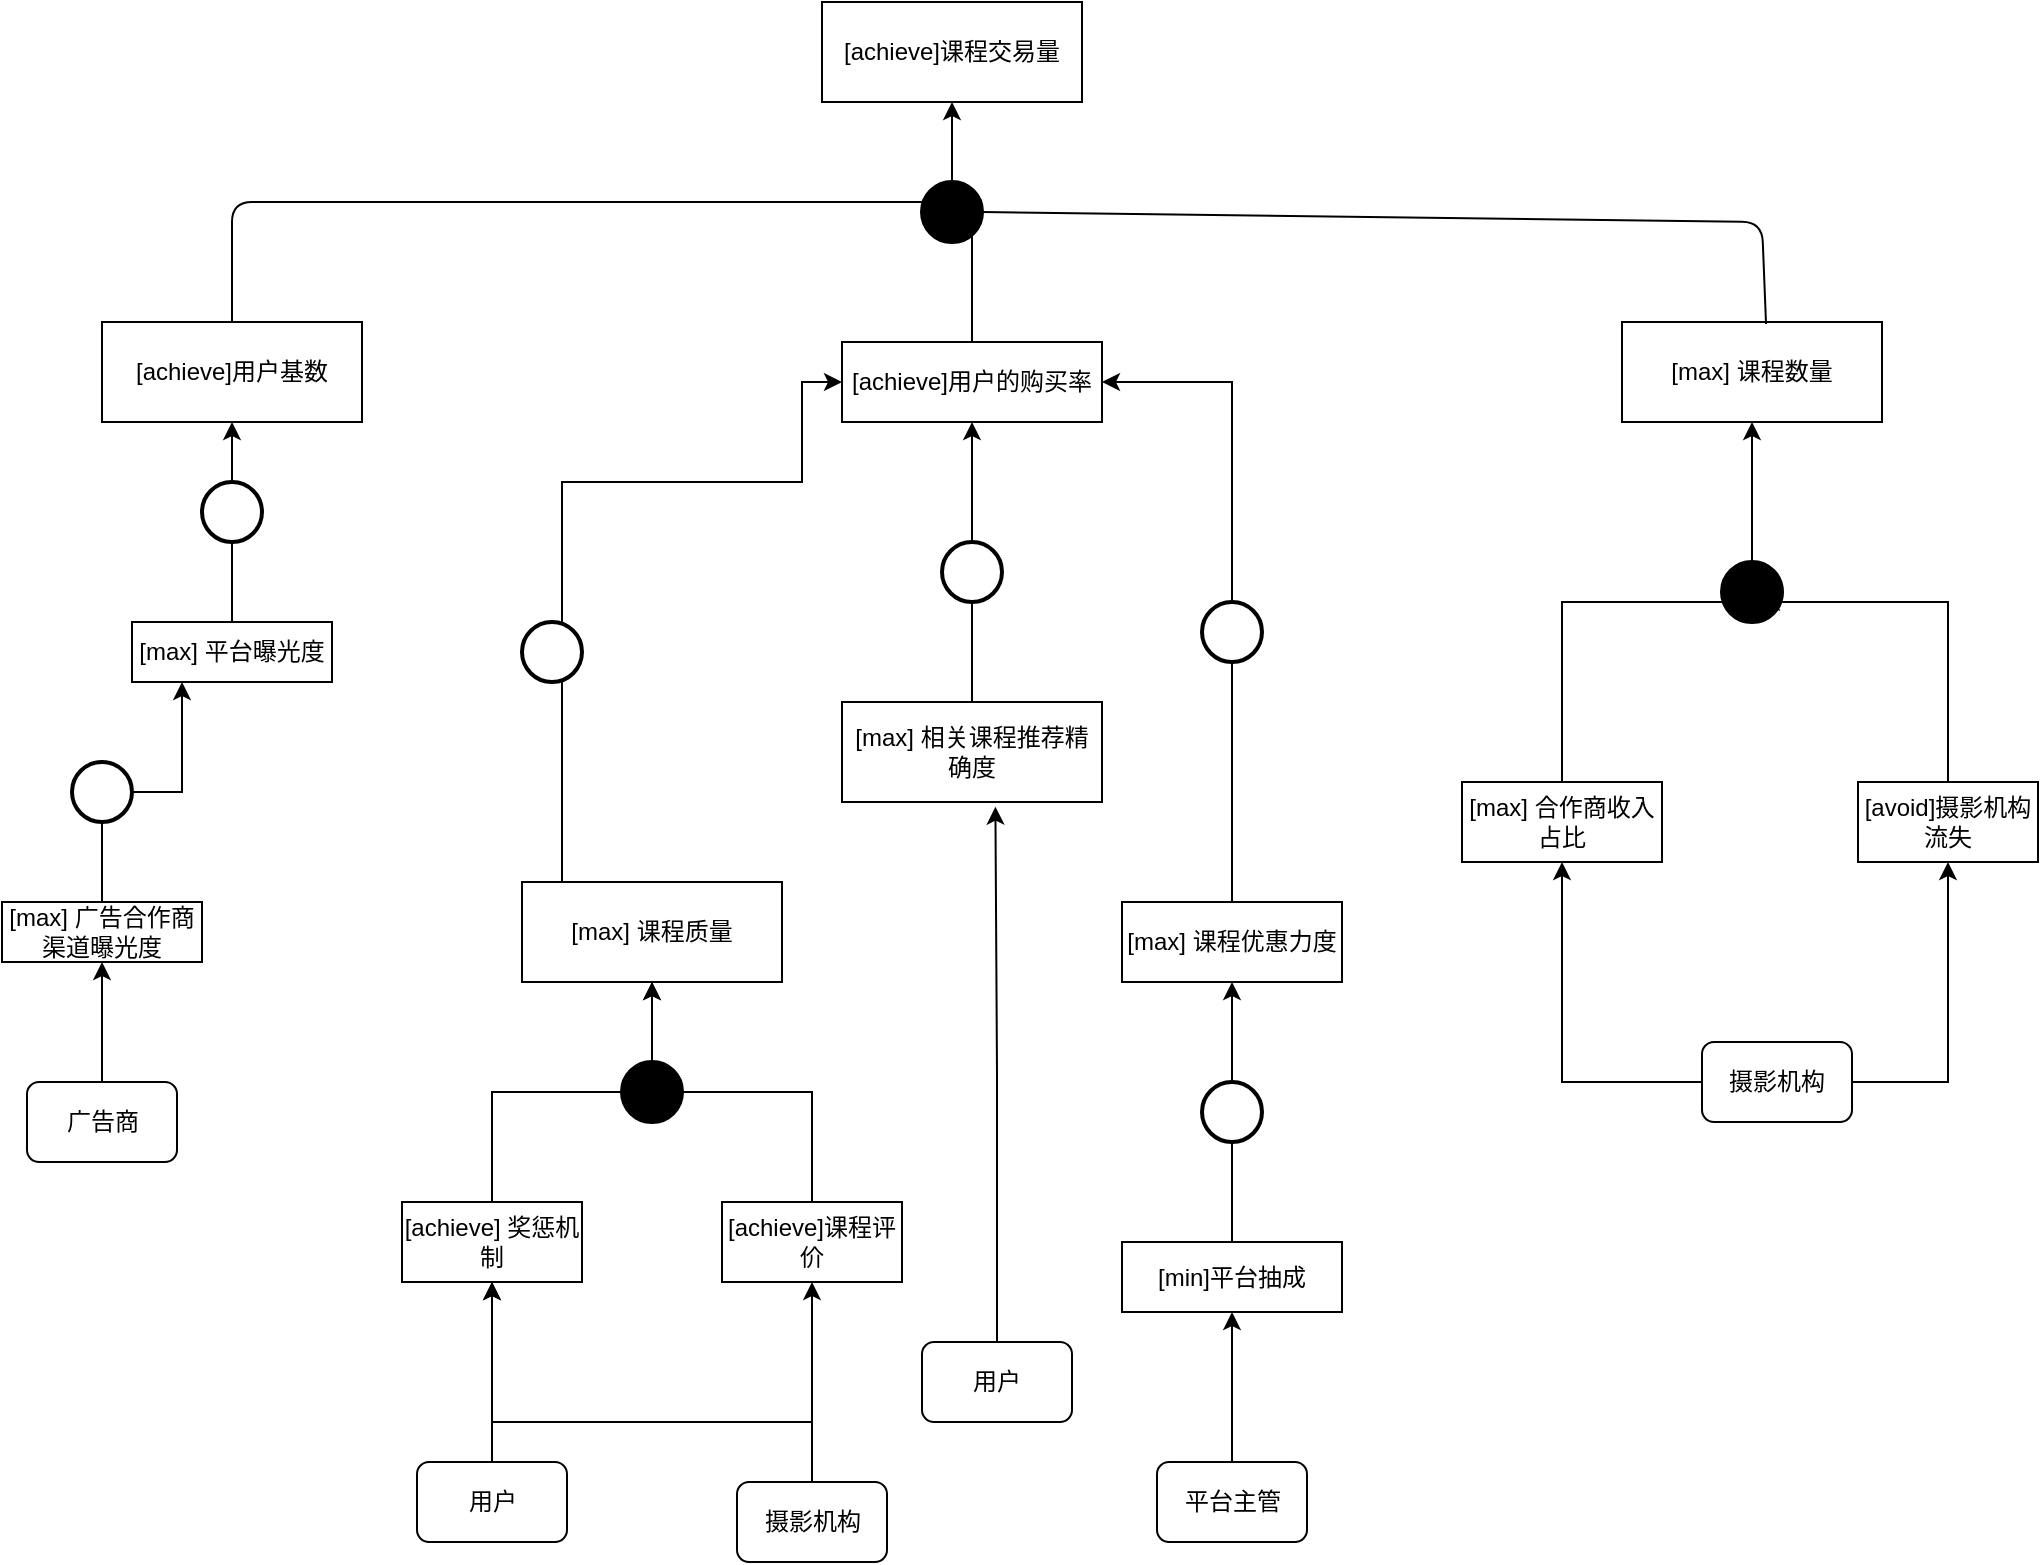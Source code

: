 <mxfile version="16.0.3" type="github">
  <diagram id="X3CGiPZ-fYhS-7ZTtQvq" name="Page-1">
    <mxGraphModel dx="1221" dy="644" grid="1" gridSize="10" guides="1" tooltips="1" connect="1" arrows="1" fold="1" page="1" pageScale="1" pageWidth="827" pageHeight="1169" math="0" shadow="0">
      <root>
        <mxCell id="0" />
        <mxCell id="1" parent="0" />
        <mxCell id="oMoR7sOk6pPhSL6UZnWa-1" value="[achieve]课程交易量" style="rounded=0;whiteSpace=wrap;html=1;" vertex="1" parent="1">
          <mxGeometry x="650" y="60" width="130" height="50" as="geometry" />
        </mxCell>
        <mxCell id="oMoR7sOk6pPhSL6UZnWa-2" style="edgeStyle=orthogonalEdgeStyle;rounded=0;orthogonalLoop=1;jettySize=auto;html=1;entryX=0.5;entryY=1;entryDx=0;entryDy=0;" edge="1" parent="1" source="oMoR7sOk6pPhSL6UZnWa-3" target="oMoR7sOk6pPhSL6UZnWa-1">
          <mxGeometry relative="1" as="geometry" />
        </mxCell>
        <mxCell id="oMoR7sOk6pPhSL6UZnWa-3" value="[achieve]用户的购买率" style="rounded=0;whiteSpace=wrap;html=1;" vertex="1" parent="1">
          <mxGeometry x="660" y="230" width="130" height="40" as="geometry" />
        </mxCell>
        <mxCell id="oMoR7sOk6pPhSL6UZnWa-4" value="[max] 课程数量" style="rounded=0;whiteSpace=wrap;html=1;" vertex="1" parent="1">
          <mxGeometry x="1050" y="220" width="130" height="50" as="geometry" />
        </mxCell>
        <mxCell id="oMoR7sOk6pPhSL6UZnWa-5" value="[achieve]用户基数" style="rounded=0;whiteSpace=wrap;html=1;" vertex="1" parent="1">
          <mxGeometry x="290" y="220" width="130" height="50" as="geometry" />
        </mxCell>
        <mxCell id="oMoR7sOk6pPhSL6UZnWa-6" style="edgeStyle=orthogonalEdgeStyle;rounded=0;orthogonalLoop=1;jettySize=auto;html=1;exitX=0.5;exitY=0;exitDx=0;exitDy=0;entryX=1;entryY=0.5;entryDx=0;entryDy=0;" edge="1" parent="1" source="oMoR7sOk6pPhSL6UZnWa-7" target="oMoR7sOk6pPhSL6UZnWa-3">
          <mxGeometry relative="1" as="geometry" />
        </mxCell>
        <mxCell id="oMoR7sOk6pPhSL6UZnWa-7" value="[max] 课程优惠力度" style="rounded=0;whiteSpace=wrap;html=1;" vertex="1" parent="1">
          <mxGeometry x="800" y="510" width="110" height="40" as="geometry" />
        </mxCell>
        <mxCell id="oMoR7sOk6pPhSL6UZnWa-8" style="edgeStyle=orthogonalEdgeStyle;rounded=0;orthogonalLoop=1;jettySize=auto;html=1;entryX=0.5;entryY=1;entryDx=0;entryDy=0;" edge="1" parent="1" source="oMoR7sOk6pPhSL6UZnWa-9" target="oMoR7sOk6pPhSL6UZnWa-3">
          <mxGeometry relative="1" as="geometry" />
        </mxCell>
        <mxCell id="oMoR7sOk6pPhSL6UZnWa-9" value="[max] 相关课程推荐精确度" style="rounded=0;whiteSpace=wrap;html=1;" vertex="1" parent="1">
          <mxGeometry x="660" y="410" width="130" height="50" as="geometry" />
        </mxCell>
        <mxCell id="oMoR7sOk6pPhSL6UZnWa-10" style="edgeStyle=orthogonalEdgeStyle;rounded=0;orthogonalLoop=1;jettySize=auto;html=1;" edge="1" parent="1" source="oMoR7sOk6pPhSL6UZnWa-11" target="oMoR7sOk6pPhSL6UZnWa-3">
          <mxGeometry relative="1" as="geometry">
            <Array as="points">
              <mxPoint x="520" y="300" />
              <mxPoint x="640" y="300" />
              <mxPoint x="640" y="250" />
            </Array>
          </mxGeometry>
        </mxCell>
        <mxCell id="oMoR7sOk6pPhSL6UZnWa-11" value="[max] 课程质量" style="rounded=0;whiteSpace=wrap;html=1;" vertex="1" parent="1">
          <mxGeometry x="500" y="500" width="130" height="50" as="geometry" />
        </mxCell>
        <mxCell id="oMoR7sOk6pPhSL6UZnWa-12" style="edgeStyle=orthogonalEdgeStyle;rounded=0;orthogonalLoop=1;jettySize=auto;html=1;exitX=0.5;exitY=0;exitDx=0;exitDy=0;entryX=0.5;entryY=1;entryDx=0;entryDy=0;startArrow=none;" edge="1" parent="1" source="oMoR7sOk6pPhSL6UZnWa-36" target="oMoR7sOk6pPhSL6UZnWa-4">
          <mxGeometry relative="1" as="geometry" />
        </mxCell>
        <mxCell id="oMoR7sOk6pPhSL6UZnWa-13" value="[max] 合作商收入占比" style="rounded=0;whiteSpace=wrap;html=1;" vertex="1" parent="1">
          <mxGeometry x="970" y="450" width="100" height="40" as="geometry" />
        </mxCell>
        <mxCell id="oMoR7sOk6pPhSL6UZnWa-14" style="edgeStyle=orthogonalEdgeStyle;rounded=0;orthogonalLoop=1;jettySize=auto;html=1;" edge="1" parent="1" source="oMoR7sOk6pPhSL6UZnWa-15">
          <mxGeometry relative="1" as="geometry">
            <mxPoint x="1120" y="360" as="targetPoint" />
            <Array as="points">
              <mxPoint x="1213" y="360" />
            </Array>
          </mxGeometry>
        </mxCell>
        <mxCell id="oMoR7sOk6pPhSL6UZnWa-15" value="[avoid]摄影机构流失" style="rounded=0;whiteSpace=wrap;html=1;" vertex="1" parent="1">
          <mxGeometry x="1168" y="450" width="90" height="40" as="geometry" />
        </mxCell>
        <mxCell id="oMoR7sOk6pPhSL6UZnWa-16" style="edgeStyle=orthogonalEdgeStyle;rounded=0;orthogonalLoop=1;jettySize=auto;html=1;entryX=0.5;entryY=1;entryDx=0;entryDy=0;" edge="1" parent="1" source="oMoR7sOk6pPhSL6UZnWa-17" target="oMoR7sOk6pPhSL6UZnWa-11">
          <mxGeometry relative="1" as="geometry" />
        </mxCell>
        <mxCell id="oMoR7sOk6pPhSL6UZnWa-17" value="[achieve]课程评价" style="rounded=0;whiteSpace=wrap;html=1;" vertex="1" parent="1">
          <mxGeometry x="600" y="660" width="90" height="40" as="geometry" />
        </mxCell>
        <mxCell id="oMoR7sOk6pPhSL6UZnWa-18" value="" style="edgeStyle=orthogonalEdgeStyle;rounded=0;orthogonalLoop=1;jettySize=auto;html=1;" edge="1" parent="1" source="oMoR7sOk6pPhSL6UZnWa-19" target="oMoR7sOk6pPhSL6UZnWa-11">
          <mxGeometry relative="1" as="geometry" />
        </mxCell>
        <mxCell id="oMoR7sOk6pPhSL6UZnWa-19" value="[achieve] 奖惩机制" style="rounded=0;whiteSpace=wrap;html=1;" vertex="1" parent="1">
          <mxGeometry x="440" y="660" width="90" height="40" as="geometry" />
        </mxCell>
        <mxCell id="oMoR7sOk6pPhSL6UZnWa-20" style="edgeStyle=orthogonalEdgeStyle;rounded=0;orthogonalLoop=1;jettySize=auto;html=1;entryX=0.5;entryY=1;entryDx=0;entryDy=0;" edge="1" parent="1" source="oMoR7sOk6pPhSL6UZnWa-21" target="oMoR7sOk6pPhSL6UZnWa-7">
          <mxGeometry relative="1" as="geometry" />
        </mxCell>
        <mxCell id="oMoR7sOk6pPhSL6UZnWa-21" value="[min]平台抽成" style="rounded=0;whiteSpace=wrap;html=1;" vertex="1" parent="1">
          <mxGeometry x="800" y="680" width="110" height="35" as="geometry" />
        </mxCell>
        <mxCell id="oMoR7sOk6pPhSL6UZnWa-22" style="edgeStyle=orthogonalEdgeStyle;rounded=0;orthogonalLoop=1;jettySize=auto;html=1;entryX=0.5;entryY=1;entryDx=0;entryDy=0;" edge="1" parent="1" source="oMoR7sOk6pPhSL6UZnWa-23" target="oMoR7sOk6pPhSL6UZnWa-5">
          <mxGeometry relative="1" as="geometry">
            <mxPoint x="355" y="280" as="targetPoint" />
          </mxGeometry>
        </mxCell>
        <mxCell id="oMoR7sOk6pPhSL6UZnWa-23" value="[max] 平台曝光度" style="rounded=0;whiteSpace=wrap;html=1;" vertex="1" parent="1">
          <mxGeometry x="305" y="370" width="100" height="30" as="geometry" />
        </mxCell>
        <mxCell id="oMoR7sOk6pPhSL6UZnWa-24" style="edgeStyle=orthogonalEdgeStyle;rounded=0;orthogonalLoop=1;jettySize=auto;html=1;entryX=0.25;entryY=1;entryDx=0;entryDy=0;" edge="1" parent="1" source="oMoR7sOk6pPhSL6UZnWa-25" target="oMoR7sOk6pPhSL6UZnWa-23">
          <mxGeometry relative="1" as="geometry" />
        </mxCell>
        <mxCell id="oMoR7sOk6pPhSL6UZnWa-25" value="[max] 广告合作商渠道曝光度" style="rounded=0;whiteSpace=wrap;html=1;" vertex="1" parent="1">
          <mxGeometry x="240" y="510" width="100" height="30" as="geometry" />
        </mxCell>
        <mxCell id="oMoR7sOk6pPhSL6UZnWa-26" value="" style="strokeWidth=2;html=1;shape=mxgraph.flowchart.start_2;whiteSpace=wrap;fillColor=#000000;" vertex="1" parent="1">
          <mxGeometry x="700" y="150" width="30" height="30" as="geometry" />
        </mxCell>
        <mxCell id="oMoR7sOk6pPhSL6UZnWa-27" value="" style="strokeWidth=2;html=1;shape=mxgraph.flowchart.start_2;whiteSpace=wrap;" vertex="1" parent="1">
          <mxGeometry x="710" y="330" width="30" height="30" as="geometry" />
        </mxCell>
        <mxCell id="oMoR7sOk6pPhSL6UZnWa-28" value="" style="strokeWidth=2;html=1;shape=mxgraph.flowchart.start_2;whiteSpace=wrap;" vertex="1" parent="1">
          <mxGeometry x="500" y="370" width="30" height="30" as="geometry" />
        </mxCell>
        <mxCell id="oMoR7sOk6pPhSL6UZnWa-29" value="" style="strokeWidth=2;html=1;shape=mxgraph.flowchart.start_2;whiteSpace=wrap;" vertex="1" parent="1">
          <mxGeometry x="840" y="360" width="30" height="30" as="geometry" />
        </mxCell>
        <mxCell id="oMoR7sOk6pPhSL6UZnWa-30" value="" style="strokeWidth=2;html=1;shape=mxgraph.flowchart.start_2;whiteSpace=wrap;" vertex="1" parent="1">
          <mxGeometry x="340" y="300" width="30" height="30" as="geometry" />
        </mxCell>
        <mxCell id="oMoR7sOk6pPhSL6UZnWa-31" value="" style="strokeWidth=2;html=1;shape=mxgraph.flowchart.start_2;whiteSpace=wrap;" vertex="1" parent="1">
          <mxGeometry x="275" y="440" width="30" height="30" as="geometry" />
        </mxCell>
        <mxCell id="oMoR7sOk6pPhSL6UZnWa-32" value="" style="strokeWidth=2;html=1;shape=mxgraph.flowchart.start_2;whiteSpace=wrap;" vertex="1" parent="1">
          <mxGeometry x="840" y="600" width="30" height="30" as="geometry" />
        </mxCell>
        <mxCell id="oMoR7sOk6pPhSL6UZnWa-33" value="" style="strokeWidth=2;html=1;shape=mxgraph.flowchart.start_2;whiteSpace=wrap;fillColor=#000000;" vertex="1" parent="1">
          <mxGeometry x="550" y="590" width="30" height="30" as="geometry" />
        </mxCell>
        <mxCell id="oMoR7sOk6pPhSL6UZnWa-34" value="" style="endArrow=none;html=1;entryX=1;entryY=0.5;entryDx=0;entryDy=0;entryPerimeter=0;exitX=0.554;exitY=0.02;exitDx=0;exitDy=0;exitPerimeter=0;" edge="1" parent="1" source="oMoR7sOk6pPhSL6UZnWa-4" target="oMoR7sOk6pPhSL6UZnWa-26">
          <mxGeometry width="50" height="50" relative="1" as="geometry">
            <mxPoint x="1120" y="165" as="sourcePoint" />
            <mxPoint x="760" y="160" as="targetPoint" />
            <Array as="points">
              <mxPoint x="1120" y="170" />
            </Array>
          </mxGeometry>
        </mxCell>
        <mxCell id="oMoR7sOk6pPhSL6UZnWa-35" value="" style="endArrow=none;html=1;exitX=0.5;exitY=0;exitDx=0;exitDy=0;" edge="1" parent="1" source="oMoR7sOk6pPhSL6UZnWa-5">
          <mxGeometry width="50" height="50" relative="1" as="geometry">
            <mxPoint x="350" y="160" as="sourcePoint" />
            <mxPoint x="700" y="160" as="targetPoint" />
            <Array as="points">
              <mxPoint x="355" y="160" />
            </Array>
          </mxGeometry>
        </mxCell>
        <mxCell id="oMoR7sOk6pPhSL6UZnWa-36" value="" style="strokeWidth=2;html=1;shape=mxgraph.flowchart.start_2;whiteSpace=wrap;fillColor=#000000;" vertex="1" parent="1">
          <mxGeometry x="1100" y="340" width="30" height="30" as="geometry" />
        </mxCell>
        <mxCell id="oMoR7sOk6pPhSL6UZnWa-37" value="" style="edgeStyle=orthogonalEdgeStyle;rounded=0;orthogonalLoop=1;jettySize=auto;html=1;exitX=0.5;exitY=0;exitDx=0;exitDy=0;entryX=0.5;entryY=1;entryDx=0;entryDy=0;endArrow=none;" edge="1" parent="1" source="oMoR7sOk6pPhSL6UZnWa-13" target="oMoR7sOk6pPhSL6UZnWa-36">
          <mxGeometry relative="1" as="geometry">
            <mxPoint x="1020" y="450" as="sourcePoint" />
            <mxPoint x="1115" y="270" as="targetPoint" />
            <Array as="points">
              <mxPoint x="1020" y="360" />
              <mxPoint x="1115" y="360" />
            </Array>
          </mxGeometry>
        </mxCell>
        <mxCell id="oMoR7sOk6pPhSL6UZnWa-52" style="edgeStyle=orthogonalEdgeStyle;rounded=0;orthogonalLoop=1;jettySize=auto;html=1;exitX=0.5;exitY=0;exitDx=0;exitDy=0;entryX=0.5;entryY=1;entryDx=0;entryDy=0;" edge="1" parent="1" source="oMoR7sOk6pPhSL6UZnWa-38" target="oMoR7sOk6pPhSL6UZnWa-19">
          <mxGeometry relative="1" as="geometry" />
        </mxCell>
        <mxCell id="oMoR7sOk6pPhSL6UZnWa-38" value="用户" style="rounded=1;whiteSpace=wrap;html=1;" vertex="1" parent="1">
          <mxGeometry x="447.5" y="790" width="75" height="40" as="geometry" />
        </mxCell>
        <mxCell id="oMoR7sOk6pPhSL6UZnWa-45" style="edgeStyle=orthogonalEdgeStyle;rounded=0;orthogonalLoop=1;jettySize=auto;html=1;entryX=0.59;entryY=1.047;entryDx=0;entryDy=0;entryPerimeter=0;" edge="1" parent="1" source="oMoR7sOk6pPhSL6UZnWa-39" target="oMoR7sOk6pPhSL6UZnWa-9">
          <mxGeometry relative="1" as="geometry" />
        </mxCell>
        <mxCell id="oMoR7sOk6pPhSL6UZnWa-39" value="用户" style="rounded=1;whiteSpace=wrap;html=1;" vertex="1" parent="1">
          <mxGeometry x="700" y="730" width="75" height="40" as="geometry" />
        </mxCell>
        <mxCell id="oMoR7sOk6pPhSL6UZnWa-47" style="edgeStyle=orthogonalEdgeStyle;rounded=0;orthogonalLoop=1;jettySize=auto;html=1;entryX=0.5;entryY=1;entryDx=0;entryDy=0;" edge="1" parent="1" source="oMoR7sOk6pPhSL6UZnWa-40" target="oMoR7sOk6pPhSL6UZnWa-13">
          <mxGeometry relative="1" as="geometry" />
        </mxCell>
        <mxCell id="oMoR7sOk6pPhSL6UZnWa-48" style="edgeStyle=orthogonalEdgeStyle;rounded=0;orthogonalLoop=1;jettySize=auto;html=1;entryX=0.5;entryY=1;entryDx=0;entryDy=0;" edge="1" parent="1" source="oMoR7sOk6pPhSL6UZnWa-40" target="oMoR7sOk6pPhSL6UZnWa-15">
          <mxGeometry relative="1" as="geometry" />
        </mxCell>
        <mxCell id="oMoR7sOk6pPhSL6UZnWa-40" value="摄影机构" style="rounded=1;whiteSpace=wrap;html=1;" vertex="1" parent="1">
          <mxGeometry x="1090" y="580" width="75" height="40" as="geometry" />
        </mxCell>
        <mxCell id="oMoR7sOk6pPhSL6UZnWa-49" style="edgeStyle=orthogonalEdgeStyle;rounded=0;orthogonalLoop=1;jettySize=auto;html=1;exitX=0.5;exitY=0;exitDx=0;exitDy=0;" edge="1" parent="1" source="oMoR7sOk6pPhSL6UZnWa-41" target="oMoR7sOk6pPhSL6UZnWa-17">
          <mxGeometry relative="1" as="geometry" />
        </mxCell>
        <mxCell id="oMoR7sOk6pPhSL6UZnWa-50" style="edgeStyle=orthogonalEdgeStyle;rounded=0;orthogonalLoop=1;jettySize=auto;html=1;entryX=0.5;entryY=1;entryDx=0;entryDy=0;" edge="1" parent="1" source="oMoR7sOk6pPhSL6UZnWa-41" target="oMoR7sOk6pPhSL6UZnWa-19">
          <mxGeometry relative="1" as="geometry">
            <Array as="points">
              <mxPoint x="645" y="770" />
              <mxPoint x="485" y="770" />
            </Array>
          </mxGeometry>
        </mxCell>
        <mxCell id="oMoR7sOk6pPhSL6UZnWa-41" value="摄影机构" style="rounded=1;whiteSpace=wrap;html=1;" vertex="1" parent="1">
          <mxGeometry x="607.5" y="800" width="75" height="40" as="geometry" />
        </mxCell>
        <mxCell id="oMoR7sOk6pPhSL6UZnWa-53" style="edgeStyle=orthogonalEdgeStyle;rounded=0;orthogonalLoop=1;jettySize=auto;html=1;entryX=0.5;entryY=1;entryDx=0;entryDy=0;" edge="1" parent="1" source="oMoR7sOk6pPhSL6UZnWa-43" target="oMoR7sOk6pPhSL6UZnWa-25">
          <mxGeometry relative="1" as="geometry" />
        </mxCell>
        <mxCell id="oMoR7sOk6pPhSL6UZnWa-43" value="广告商" style="rounded=1;whiteSpace=wrap;html=1;" vertex="1" parent="1">
          <mxGeometry x="252.5" y="600" width="75" height="40" as="geometry" />
        </mxCell>
        <mxCell id="oMoR7sOk6pPhSL6UZnWa-46" style="edgeStyle=orthogonalEdgeStyle;rounded=0;orthogonalLoop=1;jettySize=auto;html=1;entryX=0.5;entryY=1;entryDx=0;entryDy=0;" edge="1" parent="1" source="oMoR7sOk6pPhSL6UZnWa-44" target="oMoR7sOk6pPhSL6UZnWa-21">
          <mxGeometry relative="1" as="geometry" />
        </mxCell>
        <mxCell id="oMoR7sOk6pPhSL6UZnWa-44" value="平台主管" style="rounded=1;whiteSpace=wrap;html=1;" vertex="1" parent="1">
          <mxGeometry x="817.5" y="790" width="75" height="40" as="geometry" />
        </mxCell>
      </root>
    </mxGraphModel>
  </diagram>
</mxfile>
